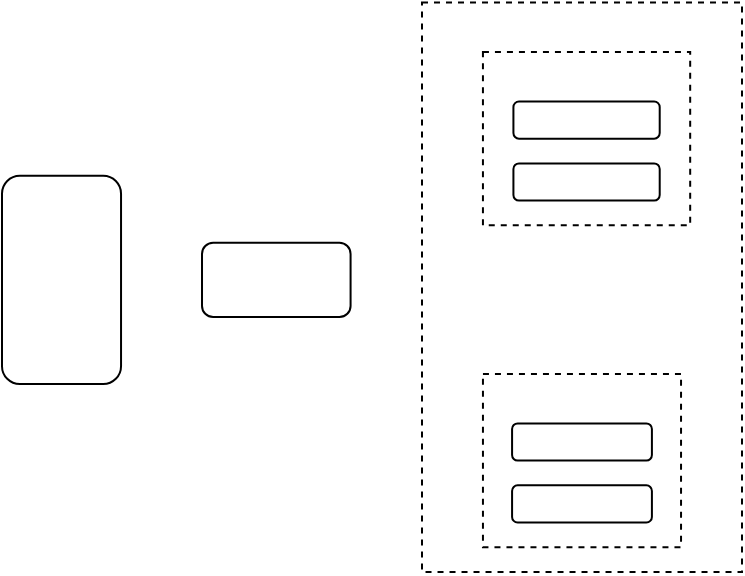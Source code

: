 <mxfile version="14.7.6" type="github">
  <diagram id="qzOaQ2OwNqaUCwpIFnaY" name="Page-1">
    <mxGraphModel dx="1027" dy="512" grid="1" gridSize="10" guides="1" tooltips="1" connect="1" arrows="1" fold="1" page="1" pageScale="1" pageWidth="1169" pageHeight="827" math="0" shadow="0">
      <root>
        <mxCell id="0" />
        <mxCell id="1" parent="0" />
        <mxCell id="DKKTpWRmgBJiDXLGIOay-1" value="" style="rounded=1;whiteSpace=wrap;html=1;" vertex="1" parent="1">
          <mxGeometry x="110" y="345.9" width="59.52" height="104.1" as="geometry" />
        </mxCell>
        <mxCell id="DKKTpWRmgBJiDXLGIOay-2" value="" style="rounded=1;whiteSpace=wrap;html=1;" vertex="1" parent="1">
          <mxGeometry x="210.004" y="379.377" width="74.284" height="37.143" as="geometry" />
        </mxCell>
        <mxCell id="DKKTpWRmgBJiDXLGIOay-13" value="" style="group" vertex="1" connectable="0" parent="1">
          <mxGeometry x="350.473" y="444.952" width="99.046" height="86.667" as="geometry" />
        </mxCell>
        <mxCell id="DKKTpWRmgBJiDXLGIOay-12" value="" style="rounded=0;whiteSpace=wrap;html=1;dashed=1;strokeWidth=1;perimeterSpacing=0;fillColor=none;" vertex="1" parent="DKKTpWRmgBJiDXLGIOay-13">
          <mxGeometry width="99.046" height="86.667" as="geometry" />
        </mxCell>
        <mxCell id="DKKTpWRmgBJiDXLGIOay-8" value="" style="rounded=1;whiteSpace=wrap;html=1;" vertex="1" parent="DKKTpWRmgBJiDXLGIOay-13">
          <mxGeometry x="14.566" y="24.762" width="69.915" height="18.571" as="geometry" />
        </mxCell>
        <mxCell id="DKKTpWRmgBJiDXLGIOay-9" value="" style="rounded=1;whiteSpace=wrap;html=1;" vertex="1" parent="DKKTpWRmgBJiDXLGIOay-13">
          <mxGeometry x="14.566" y="55.714" width="69.915" height="18.571" as="geometry" />
        </mxCell>
        <mxCell id="DKKTpWRmgBJiDXLGIOay-11" value="" style="rounded=0;whiteSpace=wrap;html=1;dashed=1;strokeWidth=1;perimeterSpacing=0;fillColor=none;" vertex="1" parent="1">
          <mxGeometry x="350.47" y="284" width="103.622" height="86.667" as="geometry" />
        </mxCell>
        <mxCell id="DKKTpWRmgBJiDXLGIOay-6" value="" style="rounded=1;whiteSpace=wrap;html=1;" vertex="1" parent="1">
          <mxGeometry x="365.709" y="308.762" width="73.145" height="18.571" as="geometry" />
        </mxCell>
        <mxCell id="DKKTpWRmgBJiDXLGIOay-7" value="" style="rounded=1;whiteSpace=wrap;html=1;" vertex="1" parent="1">
          <mxGeometry x="365.709" y="339.714" width="73.145" height="18.571" as="geometry" />
        </mxCell>
        <mxCell id="DKKTpWRmgBJiDXLGIOay-15" value="" style="rounded=0;whiteSpace=wrap;html=1;dashed=1;strokeWidth=1;fillColor=none;" vertex="1" parent="1">
          <mxGeometry x="320" y="259.24" width="160" height="284.76" as="geometry" />
        </mxCell>
      </root>
    </mxGraphModel>
  </diagram>
</mxfile>
